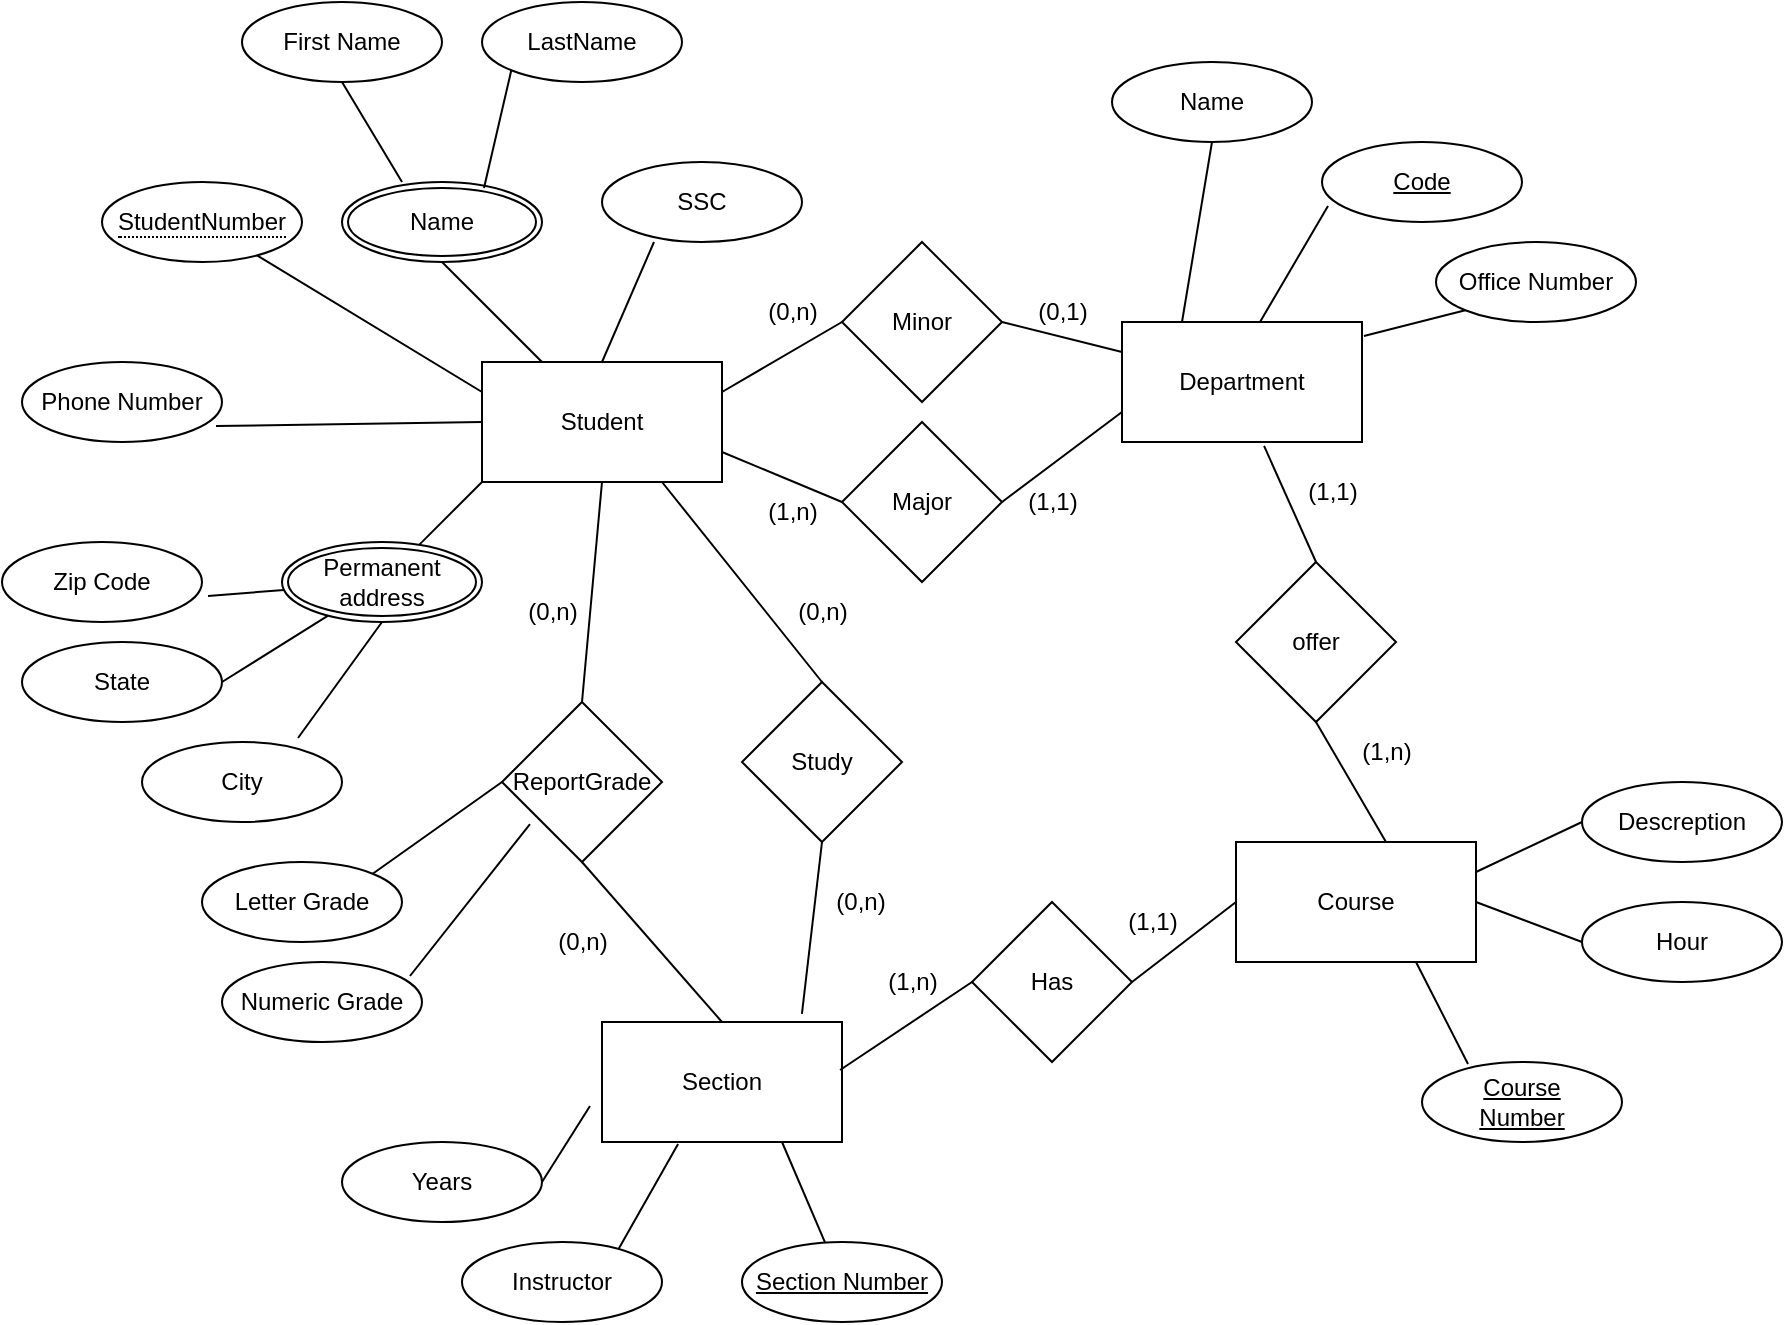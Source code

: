 <mxfile version="21.8.2" type="github">
  <diagram name="Trang-1" id="inC3VuDNLSTtEtNJ6NXW">
    <mxGraphModel dx="1579" dy="759" grid="1" gridSize="10" guides="1" tooltips="1" connect="1" arrows="1" fold="1" page="1" pageScale="1" pageWidth="827" pageHeight="1169" math="0" shadow="0">
      <root>
        <mxCell id="0" />
        <mxCell id="1" parent="0" />
        <mxCell id="ei3TViX_yeOYkrDVE33H-1" value="Student" style="rounded=0;whiteSpace=wrap;html=1;" vertex="1" parent="1">
          <mxGeometry x="250" y="210" width="120" height="60" as="geometry" />
        </mxCell>
        <mxCell id="ei3TViX_yeOYkrDVE33H-7" value="Department" style="rounded=0;whiteSpace=wrap;html=1;" vertex="1" parent="1">
          <mxGeometry x="570" y="190" width="120" height="60" as="geometry" />
        </mxCell>
        <mxCell id="ei3TViX_yeOYkrDVE33H-8" value="Course" style="rounded=0;whiteSpace=wrap;html=1;" vertex="1" parent="1">
          <mxGeometry x="627" y="450" width="120" height="60" as="geometry" />
        </mxCell>
        <mxCell id="ei3TViX_yeOYkrDVE33H-9" value="Section" style="rounded=0;whiteSpace=wrap;html=1;" vertex="1" parent="1">
          <mxGeometry x="310" y="540" width="120" height="60" as="geometry" />
        </mxCell>
        <mxCell id="ei3TViX_yeOYkrDVE33H-20" value="" style="endArrow=none;html=1;rounded=0;entryX=0;entryY=0.25;entryDx=0;entryDy=0;" edge="1" parent="1" source="ei3TViX_yeOYkrDVE33H-52" target="ei3TViX_yeOYkrDVE33H-1">
          <mxGeometry width="50" height="50" relative="1" as="geometry">
            <mxPoint x="110" y="155" as="sourcePoint" />
            <mxPoint x="370" y="360" as="targetPoint" />
          </mxGeometry>
        </mxCell>
        <mxCell id="ei3TViX_yeOYkrDVE33H-24" value="" style="endArrow=none;html=1;rounded=0;exitX=0.5;exitY=1;exitDx=0;exitDy=0;entryX=0.25;entryY=0;entryDx=0;entryDy=0;" edge="1" parent="1" source="ei3TViX_yeOYkrDVE33H-71" target="ei3TViX_yeOYkrDVE33H-7">
          <mxGeometry width="50" height="50" relative="1" as="geometry">
            <mxPoint x="620" y="120" as="sourcePoint" />
            <mxPoint x="370" y="360" as="targetPoint" />
          </mxGeometry>
        </mxCell>
        <mxCell id="ei3TViX_yeOYkrDVE33H-25" value="" style="endArrow=none;html=1;rounded=0;exitX=0.03;exitY=0.8;exitDx=0;exitDy=0;entryX=0.575;entryY=0;entryDx=0;entryDy=0;entryPerimeter=0;exitPerimeter=0;" edge="1" parent="1" source="ei3TViX_yeOYkrDVE33H-72" target="ei3TViX_yeOYkrDVE33H-7">
          <mxGeometry width="50" height="50" relative="1" as="geometry">
            <mxPoint x="678.787" y="131.213" as="sourcePoint" />
            <mxPoint x="370" y="360" as="targetPoint" />
          </mxGeometry>
        </mxCell>
        <mxCell id="ei3TViX_yeOYkrDVE33H-26" value="" style="endArrow=none;html=1;rounded=0;exitX=0;exitY=1;exitDx=0;exitDy=0;entryX=1.008;entryY=0.117;entryDx=0;entryDy=0;entryPerimeter=0;" edge="1" parent="1" source="ei3TViX_yeOYkrDVE33H-73" target="ei3TViX_yeOYkrDVE33H-7">
          <mxGeometry width="50" height="50" relative="1" as="geometry">
            <mxPoint x="770" y="190" as="sourcePoint" />
            <mxPoint x="370" y="360" as="targetPoint" />
          </mxGeometry>
        </mxCell>
        <mxCell id="ei3TViX_yeOYkrDVE33H-27" value="" style="endArrow=none;html=1;rounded=0;entryX=0.317;entryY=1.017;entryDx=0;entryDy=0;exitX=0.78;exitY=0.1;exitDx=0;exitDy=0;exitPerimeter=0;entryPerimeter=0;" edge="1" parent="1" source="ei3TViX_yeOYkrDVE33H-84" target="ei3TViX_yeOYkrDVE33H-9">
          <mxGeometry width="50" height="50" relative="1" as="geometry">
            <mxPoint x="140" y="600" as="sourcePoint" />
            <mxPoint x="370" y="360" as="targetPoint" />
          </mxGeometry>
        </mxCell>
        <mxCell id="ei3TViX_yeOYkrDVE33H-28" value="" style="endArrow=none;html=1;rounded=0;entryX=0.75;entryY=1;entryDx=0;entryDy=0;" edge="1" parent="1" source="ei3TViX_yeOYkrDVE33H-85" target="ei3TViX_yeOYkrDVE33H-9">
          <mxGeometry width="50" height="50" relative="1" as="geometry">
            <mxPoint x="210" y="610" as="sourcePoint" />
            <mxPoint x="370" y="360" as="targetPoint" />
          </mxGeometry>
        </mxCell>
        <mxCell id="ei3TViX_yeOYkrDVE33H-31" value="" style="endArrow=none;html=1;rounded=0;entryX=0.75;entryY=1;entryDx=0;entryDy=0;exitX=0.23;exitY=0.025;exitDx=0;exitDy=0;exitPerimeter=0;" edge="1" parent="1" source="ei3TViX_yeOYkrDVE33H-83" target="ei3TViX_yeOYkrDVE33H-8">
          <mxGeometry width="50" height="50" relative="1" as="geometry">
            <mxPoint x="640" y="560" as="sourcePoint" />
            <mxPoint x="370" y="360" as="targetPoint" />
          </mxGeometry>
        </mxCell>
        <mxCell id="ei3TViX_yeOYkrDVE33H-32" value="" style="endArrow=none;html=1;rounded=0;entryX=1;entryY=0.25;entryDx=0;entryDy=0;exitX=0;exitY=0.5;exitDx=0;exitDy=0;" edge="1" parent="1" source="ei3TViX_yeOYkrDVE33H-80" target="ei3TViX_yeOYkrDVE33H-8">
          <mxGeometry width="50" height="50" relative="1" as="geometry">
            <mxPoint x="730" y="490" as="sourcePoint" />
            <mxPoint x="370" y="360" as="targetPoint" />
          </mxGeometry>
        </mxCell>
        <mxCell id="ei3TViX_yeOYkrDVE33H-33" value="Has" style="rhombus;whiteSpace=wrap;html=1;" vertex="1" parent="1">
          <mxGeometry x="495" y="480" width="80" height="80" as="geometry" />
        </mxCell>
        <mxCell id="ei3TViX_yeOYkrDVE33H-34" value="" style="endArrow=none;html=1;rounded=0;exitX=0.992;exitY=0.4;exitDx=0;exitDy=0;exitPerimeter=0;entryX=0;entryY=0.5;entryDx=0;entryDy=0;" edge="1" parent="1" source="ei3TViX_yeOYkrDVE33H-9" target="ei3TViX_yeOYkrDVE33H-33">
          <mxGeometry width="50" height="50" relative="1" as="geometry">
            <mxPoint x="320" y="410" as="sourcePoint" />
            <mxPoint x="370" y="360" as="targetPoint" />
          </mxGeometry>
        </mxCell>
        <mxCell id="ei3TViX_yeOYkrDVE33H-35" value="" style="endArrow=none;html=1;rounded=0;exitX=1;exitY=0.5;exitDx=0;exitDy=0;entryX=0;entryY=0.5;entryDx=0;entryDy=0;" edge="1" parent="1" source="ei3TViX_yeOYkrDVE33H-33" target="ei3TViX_yeOYkrDVE33H-8">
          <mxGeometry width="50" height="50" relative="1" as="geometry">
            <mxPoint x="320" y="410" as="sourcePoint" />
            <mxPoint x="370" y="360" as="targetPoint" />
          </mxGeometry>
        </mxCell>
        <mxCell id="ei3TViX_yeOYkrDVE33H-36" value="Minor" style="rhombus;whiteSpace=wrap;html=1;" vertex="1" parent="1">
          <mxGeometry x="430" y="150" width="80" height="80" as="geometry" />
        </mxCell>
        <mxCell id="ei3TViX_yeOYkrDVE33H-37" value="Major" style="rhombus;whiteSpace=wrap;html=1;" vertex="1" parent="1">
          <mxGeometry x="430" y="240" width="80" height="80" as="geometry" />
        </mxCell>
        <mxCell id="ei3TViX_yeOYkrDVE33H-38" value="" style="endArrow=none;html=1;rounded=0;exitX=1;exitY=0.75;exitDx=0;exitDy=0;entryX=0;entryY=0.5;entryDx=0;entryDy=0;" edge="1" parent="1" source="ei3TViX_yeOYkrDVE33H-1" target="ei3TViX_yeOYkrDVE33H-37">
          <mxGeometry width="50" height="50" relative="1" as="geometry">
            <mxPoint x="320" y="410" as="sourcePoint" />
            <mxPoint x="370" y="360" as="targetPoint" />
          </mxGeometry>
        </mxCell>
        <mxCell id="ei3TViX_yeOYkrDVE33H-39" value="" style="endArrow=none;html=1;rounded=0;exitX=1;exitY=0.25;exitDx=0;exitDy=0;entryX=0;entryY=0.5;entryDx=0;entryDy=0;" edge="1" parent="1" source="ei3TViX_yeOYkrDVE33H-1" target="ei3TViX_yeOYkrDVE33H-36">
          <mxGeometry width="50" height="50" relative="1" as="geometry">
            <mxPoint x="320" y="410" as="sourcePoint" />
            <mxPoint x="370" y="360" as="targetPoint" />
          </mxGeometry>
        </mxCell>
        <mxCell id="ei3TViX_yeOYkrDVE33H-40" value="" style="endArrow=none;html=1;rounded=0;exitX=1;exitY=0.5;exitDx=0;exitDy=0;entryX=0;entryY=0.75;entryDx=0;entryDy=0;" edge="1" parent="1" source="ei3TViX_yeOYkrDVE33H-37" target="ei3TViX_yeOYkrDVE33H-7">
          <mxGeometry width="50" height="50" relative="1" as="geometry">
            <mxPoint x="290" y="215" as="sourcePoint" />
            <mxPoint x="320" y="300" as="targetPoint" />
          </mxGeometry>
        </mxCell>
        <mxCell id="ei3TViX_yeOYkrDVE33H-41" value="" style="endArrow=none;html=1;rounded=0;exitX=1;exitY=0.5;exitDx=0;exitDy=0;entryX=0;entryY=0.25;entryDx=0;entryDy=0;" edge="1" parent="1" source="ei3TViX_yeOYkrDVE33H-36" target="ei3TViX_yeOYkrDVE33H-7">
          <mxGeometry width="50" height="50" relative="1" as="geometry">
            <mxPoint x="320" y="410" as="sourcePoint" />
            <mxPoint x="370" y="360" as="targetPoint" />
          </mxGeometry>
        </mxCell>
        <mxCell id="ei3TViX_yeOYkrDVE33H-49" value="Name" style="ellipse;shape=doubleEllipse;margin=3;whiteSpace=wrap;html=1;align=center;" vertex="1" parent="1">
          <mxGeometry x="180" y="120" width="100" height="40" as="geometry" />
        </mxCell>
        <mxCell id="ei3TViX_yeOYkrDVE33H-50" value="" style="endArrow=none;html=1;rounded=0;exitX=0.5;exitY=1;exitDx=0;exitDy=0;" edge="1" parent="1" source="ei3TViX_yeOYkrDVE33H-49" target="ei3TViX_yeOYkrDVE33H-1">
          <mxGeometry width="50" height="50" relative="1" as="geometry">
            <mxPoint x="120" y="165" as="sourcePoint" />
            <mxPoint x="200" y="255" as="targetPoint" />
          </mxGeometry>
        </mxCell>
        <mxCell id="ei3TViX_yeOYkrDVE33H-52" value="&lt;span style=&quot;border-bottom: 1px dotted&quot;&gt;StudentNumber&lt;/span&gt;" style="ellipse;whiteSpace=wrap;html=1;align=center;" vertex="1" parent="1">
          <mxGeometry x="60" y="120" width="100" height="40" as="geometry" />
        </mxCell>
        <mxCell id="ei3TViX_yeOYkrDVE33H-54" value="First Name" style="ellipse;whiteSpace=wrap;html=1;align=center;" vertex="1" parent="1">
          <mxGeometry x="130" y="30" width="100" height="40" as="geometry" />
        </mxCell>
        <mxCell id="ei3TViX_yeOYkrDVE33H-55" value="LastName" style="ellipse;whiteSpace=wrap;html=1;align=center;" vertex="1" parent="1">
          <mxGeometry x="250" y="30" width="100" height="40" as="geometry" />
        </mxCell>
        <mxCell id="ei3TViX_yeOYkrDVE33H-56" value="" style="endArrow=none;html=1;rounded=0;exitX=0.71;exitY=0.075;exitDx=0;exitDy=0;entryX=0;entryY=1;entryDx=0;entryDy=0;exitPerimeter=0;" edge="1" parent="1" source="ei3TViX_yeOYkrDVE33H-49" target="ei3TViX_yeOYkrDVE33H-55">
          <mxGeometry width="50" height="50" relative="1" as="geometry">
            <mxPoint x="240" y="170" as="sourcePoint" />
            <mxPoint x="254" y="240" as="targetPoint" />
          </mxGeometry>
        </mxCell>
        <mxCell id="ei3TViX_yeOYkrDVE33H-57" value="" style="endArrow=none;html=1;rounded=0;exitX=0.5;exitY=1;exitDx=0;exitDy=0;entryX=0.3;entryY=0;entryDx=0;entryDy=0;entryPerimeter=0;" edge="1" parent="1" source="ei3TViX_yeOYkrDVE33H-54" target="ei3TViX_yeOYkrDVE33H-49">
          <mxGeometry width="50" height="50" relative="1" as="geometry">
            <mxPoint x="261" y="133" as="sourcePoint" />
            <mxPoint x="298" y="86" as="targetPoint" />
          </mxGeometry>
        </mxCell>
        <mxCell id="ei3TViX_yeOYkrDVE33H-59" value="Phone Number" style="ellipse;whiteSpace=wrap;html=1;align=center;" vertex="1" parent="1">
          <mxGeometry x="20" y="210" width="100" height="40" as="geometry" />
        </mxCell>
        <mxCell id="ei3TViX_yeOYkrDVE33H-60" value="" style="endArrow=none;html=1;rounded=0;entryX=0;entryY=0.5;entryDx=0;entryDy=0;exitX=0.97;exitY=0.8;exitDx=0;exitDy=0;exitPerimeter=0;" edge="1" parent="1" source="ei3TViX_yeOYkrDVE33H-59" target="ei3TViX_yeOYkrDVE33H-1">
          <mxGeometry width="50" height="50" relative="1" as="geometry">
            <mxPoint x="119" y="178" as="sourcePoint" />
            <mxPoint x="200" y="255" as="targetPoint" />
          </mxGeometry>
        </mxCell>
        <mxCell id="ei3TViX_yeOYkrDVE33H-61" value="Permanent address" style="ellipse;shape=doubleEllipse;margin=3;whiteSpace=wrap;html=1;align=center;" vertex="1" parent="1">
          <mxGeometry x="150" y="300" width="100" height="40" as="geometry" />
        </mxCell>
        <mxCell id="ei3TViX_yeOYkrDVE33H-63" value="" style="endArrow=none;html=1;rounded=0;entryX=0;entryY=1;entryDx=0;entryDy=0;" edge="1" parent="1" source="ei3TViX_yeOYkrDVE33H-61" target="ei3TViX_yeOYkrDVE33H-1">
          <mxGeometry width="50" height="50" relative="1" as="geometry">
            <mxPoint x="145" y="167" as="sourcePoint" />
            <mxPoint x="260" y="245" as="targetPoint" />
          </mxGeometry>
        </mxCell>
        <mxCell id="ei3TViX_yeOYkrDVE33H-65" value="Zip Code" style="ellipse;whiteSpace=wrap;html=1;align=center;" vertex="1" parent="1">
          <mxGeometry x="10" y="300" width="100" height="40" as="geometry" />
        </mxCell>
        <mxCell id="ei3TViX_yeOYkrDVE33H-66" value="State" style="ellipse;whiteSpace=wrap;html=1;align=center;" vertex="1" parent="1">
          <mxGeometry x="20" y="350" width="100" height="40" as="geometry" />
        </mxCell>
        <mxCell id="ei3TViX_yeOYkrDVE33H-67" value="City" style="ellipse;whiteSpace=wrap;html=1;align=center;" vertex="1" parent="1">
          <mxGeometry x="80" y="400" width="100" height="40" as="geometry" />
        </mxCell>
        <mxCell id="ei3TViX_yeOYkrDVE33H-68" value="" style="endArrow=none;html=1;rounded=0;exitX=1.03;exitY=0.675;exitDx=0;exitDy=0;exitPerimeter=0;" edge="1" parent="1" source="ei3TViX_yeOYkrDVE33H-65" target="ei3TViX_yeOYkrDVE33H-61">
          <mxGeometry width="50" height="50" relative="1" as="geometry">
            <mxPoint x="226" y="313" as="sourcePoint" />
            <mxPoint x="260" y="290" as="targetPoint" />
          </mxGeometry>
        </mxCell>
        <mxCell id="ei3TViX_yeOYkrDVE33H-69" value="" style="endArrow=none;html=1;rounded=0;exitX=1;exitY=0.5;exitDx=0;exitDy=0;" edge="1" parent="1" source="ei3TViX_yeOYkrDVE33H-66" target="ei3TViX_yeOYkrDVE33H-61">
          <mxGeometry width="50" height="50" relative="1" as="geometry">
            <mxPoint x="123" y="337" as="sourcePoint" />
            <mxPoint x="151" y="334" as="targetPoint" />
          </mxGeometry>
        </mxCell>
        <mxCell id="ei3TViX_yeOYkrDVE33H-70" value="" style="endArrow=none;html=1;rounded=0;exitX=0.78;exitY=-0.05;exitDx=0;exitDy=0;exitPerimeter=0;entryX=0.5;entryY=1;entryDx=0;entryDy=0;" edge="1" parent="1" source="ei3TViX_yeOYkrDVE33H-67" target="ei3TViX_yeOYkrDVE33H-61">
          <mxGeometry width="50" height="50" relative="1" as="geometry">
            <mxPoint x="130" y="380" as="sourcePoint" />
            <mxPoint x="176" y="347" as="targetPoint" />
          </mxGeometry>
        </mxCell>
        <mxCell id="ei3TViX_yeOYkrDVE33H-71" value="Name" style="ellipse;whiteSpace=wrap;html=1;align=center;" vertex="1" parent="1">
          <mxGeometry x="565" y="60" width="100" height="40" as="geometry" />
        </mxCell>
        <mxCell id="ei3TViX_yeOYkrDVE33H-72" value="&lt;u&gt;Code&lt;/u&gt;" style="ellipse;whiteSpace=wrap;html=1;align=center;" vertex="1" parent="1">
          <mxGeometry x="670" y="100" width="100" height="40" as="geometry" />
        </mxCell>
        <mxCell id="ei3TViX_yeOYkrDVE33H-73" value="Office Number" style="ellipse;whiteSpace=wrap;html=1;align=center;" vertex="1" parent="1">
          <mxGeometry x="727" y="150" width="100" height="40" as="geometry" />
        </mxCell>
        <mxCell id="ei3TViX_yeOYkrDVE33H-76" value="offer" style="rhombus;whiteSpace=wrap;html=1;" vertex="1" parent="1">
          <mxGeometry x="627" y="310" width="80" height="80" as="geometry" />
        </mxCell>
        <mxCell id="ei3TViX_yeOYkrDVE33H-77" value="" style="endArrow=none;html=1;rounded=0;exitX=0.5;exitY=0;exitDx=0;exitDy=0;entryX=0.592;entryY=1.033;entryDx=0;entryDy=0;entryPerimeter=0;" edge="1" parent="1" source="ei3TViX_yeOYkrDVE33H-76" target="ei3TViX_yeOYkrDVE33H-7">
          <mxGeometry width="50" height="50" relative="1" as="geometry">
            <mxPoint x="751" y="255" as="sourcePoint" />
            <mxPoint x="700" y="230" as="targetPoint" />
          </mxGeometry>
        </mxCell>
        <mxCell id="ei3TViX_yeOYkrDVE33H-78" value="" style="endArrow=none;html=1;rounded=0;exitX=0.625;exitY=0;exitDx=0;exitDy=0;exitPerimeter=0;entryX=0.5;entryY=1;entryDx=0;entryDy=0;" edge="1" parent="1" source="ei3TViX_yeOYkrDVE33H-8" target="ei3TViX_yeOYkrDVE33H-76">
          <mxGeometry width="50" height="50" relative="1" as="geometry">
            <mxPoint x="640" y="300" as="sourcePoint" />
            <mxPoint x="620" y="360" as="targetPoint" />
          </mxGeometry>
        </mxCell>
        <mxCell id="ei3TViX_yeOYkrDVE33H-80" value="Descreption" style="ellipse;whiteSpace=wrap;html=1;align=center;" vertex="1" parent="1">
          <mxGeometry x="800" y="420" width="100" height="40" as="geometry" />
        </mxCell>
        <mxCell id="ei3TViX_yeOYkrDVE33H-81" value="Hour" style="ellipse;whiteSpace=wrap;html=1;align=center;" vertex="1" parent="1">
          <mxGeometry x="800" y="480" width="100" height="40" as="geometry" />
        </mxCell>
        <mxCell id="ei3TViX_yeOYkrDVE33H-82" value="" style="endArrow=none;html=1;rounded=0;entryX=1;entryY=0.5;entryDx=0;entryDy=0;exitX=0;exitY=0.5;exitDx=0;exitDy=0;" edge="1" parent="1" source="ei3TViX_yeOYkrDVE33H-81" target="ei3TViX_yeOYkrDVE33H-8">
          <mxGeometry width="50" height="50" relative="1" as="geometry">
            <mxPoint x="760" y="430" as="sourcePoint" />
            <mxPoint x="695" y="475" as="targetPoint" />
          </mxGeometry>
        </mxCell>
        <mxCell id="ei3TViX_yeOYkrDVE33H-83" value="&lt;u&gt;Course&lt;br&gt;Number&lt;/u&gt;" style="ellipse;whiteSpace=wrap;html=1;align=center;" vertex="1" parent="1">
          <mxGeometry x="720" y="560" width="100" height="40" as="geometry" />
        </mxCell>
        <mxCell id="ei3TViX_yeOYkrDVE33H-84" value="Instructor" style="ellipse;whiteSpace=wrap;html=1;align=center;" vertex="1" parent="1">
          <mxGeometry x="240" y="650" width="100" height="40" as="geometry" />
        </mxCell>
        <mxCell id="ei3TViX_yeOYkrDVE33H-85" value="&lt;u&gt;Section Number&lt;/u&gt;" style="ellipse;whiteSpace=wrap;html=1;align=center;" vertex="1" parent="1">
          <mxGeometry x="380" y="650" width="100" height="40" as="geometry" />
        </mxCell>
        <mxCell id="ei3TViX_yeOYkrDVE33H-88" value="Study" style="rhombus;whiteSpace=wrap;html=1;" vertex="1" parent="1">
          <mxGeometry x="380" y="370" width="80" height="80" as="geometry" />
        </mxCell>
        <mxCell id="ei3TViX_yeOYkrDVE33H-89" value="" style="endArrow=none;html=1;rounded=0;exitX=0.75;exitY=1;exitDx=0;exitDy=0;entryX=0.5;entryY=0;entryDx=0;entryDy=0;" edge="1" parent="1" source="ei3TViX_yeOYkrDVE33H-1" target="ei3TViX_yeOYkrDVE33H-88">
          <mxGeometry width="50" height="50" relative="1" as="geometry">
            <mxPoint x="380" y="265" as="sourcePoint" />
            <mxPoint x="440" y="290" as="targetPoint" />
          </mxGeometry>
        </mxCell>
        <mxCell id="ei3TViX_yeOYkrDVE33H-90" value="" style="endArrow=none;html=1;rounded=0;exitX=0.833;exitY=-0.067;exitDx=0;exitDy=0;entryX=0.5;entryY=1;entryDx=0;entryDy=0;exitPerimeter=0;" edge="1" parent="1" source="ei3TViX_yeOYkrDVE33H-9" target="ei3TViX_yeOYkrDVE33H-88">
          <mxGeometry width="50" height="50" relative="1" as="geometry">
            <mxPoint x="390" y="275" as="sourcePoint" />
            <mxPoint x="450" y="300" as="targetPoint" />
          </mxGeometry>
        </mxCell>
        <mxCell id="ei3TViX_yeOYkrDVE33H-92" value="ReportGrade" style="rhombus;whiteSpace=wrap;html=1;" vertex="1" parent="1">
          <mxGeometry x="260" y="380" width="80" height="80" as="geometry" />
        </mxCell>
        <mxCell id="ei3TViX_yeOYkrDVE33H-94" value="" style="endArrow=none;html=1;rounded=0;exitX=0.5;exitY=1;exitDx=0;exitDy=0;entryX=0.5;entryY=0;entryDx=0;entryDy=0;" edge="1" parent="1" source="ei3TViX_yeOYkrDVE33H-1" target="ei3TViX_yeOYkrDVE33H-92">
          <mxGeometry width="50" height="50" relative="1" as="geometry">
            <mxPoint x="360" y="290" as="sourcePoint" />
            <mxPoint x="420" y="350" as="targetPoint" />
          </mxGeometry>
        </mxCell>
        <mxCell id="ei3TViX_yeOYkrDVE33H-95" value="" style="endArrow=none;html=1;rounded=0;exitX=0.5;exitY=0;exitDx=0;exitDy=0;entryX=0.5;entryY=1;entryDx=0;entryDy=0;" edge="1" parent="1" source="ei3TViX_yeOYkrDVE33H-9" target="ei3TViX_yeOYkrDVE33H-92">
          <mxGeometry width="50" height="50" relative="1" as="geometry">
            <mxPoint x="370" y="300" as="sourcePoint" />
            <mxPoint x="430" y="360" as="targetPoint" />
          </mxGeometry>
        </mxCell>
        <mxCell id="ei3TViX_yeOYkrDVE33H-96" value="Letter Grade" style="ellipse;whiteSpace=wrap;html=1;align=center;" vertex="1" parent="1">
          <mxGeometry x="110" y="460" width="100" height="40" as="geometry" />
        </mxCell>
        <mxCell id="ei3TViX_yeOYkrDVE33H-97" value="Numeric Grade" style="ellipse;whiteSpace=wrap;html=1;align=center;" vertex="1" parent="1">
          <mxGeometry x="120" y="510" width="100" height="40" as="geometry" />
        </mxCell>
        <mxCell id="ei3TViX_yeOYkrDVE33H-98" value="" style="endArrow=none;html=1;rounded=0;exitX=0;exitY=0.5;exitDx=0;exitDy=0;entryX=1;entryY=0;entryDx=0;entryDy=0;" edge="1" parent="1" source="ei3TViX_yeOYkrDVE33H-92" target="ei3TViX_yeOYkrDVE33H-96">
          <mxGeometry width="50" height="50" relative="1" as="geometry">
            <mxPoint x="320" y="280" as="sourcePoint" />
            <mxPoint x="310" y="380" as="targetPoint" />
          </mxGeometry>
        </mxCell>
        <mxCell id="ei3TViX_yeOYkrDVE33H-99" value="" style="endArrow=none;html=1;rounded=0;exitX=0.175;exitY=0.763;exitDx=0;exitDy=0;entryX=0.94;entryY=0.175;entryDx=0;entryDy=0;entryPerimeter=0;exitPerimeter=0;" edge="1" parent="1" source="ei3TViX_yeOYkrDVE33H-92" target="ei3TViX_yeOYkrDVE33H-97">
          <mxGeometry width="50" height="50" relative="1" as="geometry">
            <mxPoint x="270" y="420" as="sourcePoint" />
            <mxPoint x="205" y="476" as="targetPoint" />
          </mxGeometry>
        </mxCell>
        <mxCell id="ei3TViX_yeOYkrDVE33H-100" value="(1,n)" style="text;html=1;align=center;verticalAlign=middle;resizable=0;points=[];autosize=1;strokeColor=none;fillColor=none;" vertex="1" parent="1">
          <mxGeometry x="380" y="270" width="50" height="30" as="geometry" />
        </mxCell>
        <mxCell id="ei3TViX_yeOYkrDVE33H-101" value="(1,1)" style="text;html=1;align=center;verticalAlign=middle;resizable=0;points=[];autosize=1;strokeColor=none;fillColor=none;" vertex="1" parent="1">
          <mxGeometry x="510" y="265" width="50" height="30" as="geometry" />
        </mxCell>
        <mxCell id="ei3TViX_yeOYkrDVE33H-102" value="(0,n)" style="text;html=1;align=center;verticalAlign=middle;resizable=0;points=[];autosize=1;strokeColor=none;fillColor=none;" vertex="1" parent="1">
          <mxGeometry x="380" y="170" width="50" height="30" as="geometry" />
        </mxCell>
        <mxCell id="ei3TViX_yeOYkrDVE33H-103" value="(0,1)" style="text;html=1;align=center;verticalAlign=middle;resizable=0;points=[];autosize=1;strokeColor=none;fillColor=none;" vertex="1" parent="1">
          <mxGeometry x="515" y="170" width="50" height="30" as="geometry" />
        </mxCell>
        <mxCell id="ei3TViX_yeOYkrDVE33H-104" value="(1,1)" style="text;html=1;align=center;verticalAlign=middle;resizable=0;points=[];autosize=1;strokeColor=none;fillColor=none;" vertex="1" parent="1">
          <mxGeometry x="650" y="260" width="50" height="30" as="geometry" />
        </mxCell>
        <mxCell id="ei3TViX_yeOYkrDVE33H-105" value="(1,n)" style="text;html=1;align=center;verticalAlign=middle;resizable=0;points=[];autosize=1;strokeColor=none;fillColor=none;" vertex="1" parent="1">
          <mxGeometry x="677" y="390" width="50" height="30" as="geometry" />
        </mxCell>
        <mxCell id="ei3TViX_yeOYkrDVE33H-106" value="(0,n)" style="text;html=1;align=center;verticalAlign=middle;resizable=0;points=[];autosize=1;strokeColor=none;fillColor=none;" vertex="1" parent="1">
          <mxGeometry x="414" y="465" width="50" height="30" as="geometry" />
        </mxCell>
        <mxCell id="ei3TViX_yeOYkrDVE33H-107" value="(0,n)" style="text;html=1;align=center;verticalAlign=middle;resizable=0;points=[];autosize=1;strokeColor=none;fillColor=none;" vertex="1" parent="1">
          <mxGeometry x="395" y="320" width="50" height="30" as="geometry" />
        </mxCell>
        <mxCell id="ei3TViX_yeOYkrDVE33H-108" value="(0,n)" style="text;html=1;align=center;verticalAlign=middle;resizable=0;points=[];autosize=1;strokeColor=none;fillColor=none;" vertex="1" parent="1">
          <mxGeometry x="260" y="320" width="50" height="30" as="geometry" />
        </mxCell>
        <mxCell id="ei3TViX_yeOYkrDVE33H-109" value="(0,n)" style="text;html=1;align=center;verticalAlign=middle;resizable=0;points=[];autosize=1;strokeColor=none;fillColor=none;" vertex="1" parent="1">
          <mxGeometry x="275" y="485" width="50" height="30" as="geometry" />
        </mxCell>
        <mxCell id="ei3TViX_yeOYkrDVE33H-110" value="SSC" style="ellipse;whiteSpace=wrap;html=1;align=center;" vertex="1" parent="1">
          <mxGeometry x="310" y="110" width="100" height="40" as="geometry" />
        </mxCell>
        <mxCell id="ei3TViX_yeOYkrDVE33H-111" value="" style="endArrow=none;html=1;rounded=0;exitX=0.26;exitY=1;exitDx=0;exitDy=0;entryX=0.5;entryY=0;entryDx=0;entryDy=0;exitPerimeter=0;" edge="1" parent="1" source="ei3TViX_yeOYkrDVE33H-110" target="ei3TViX_yeOYkrDVE33H-1">
          <mxGeometry width="50" height="50" relative="1" as="geometry">
            <mxPoint x="240" y="170" as="sourcePoint" />
            <mxPoint x="290" y="220" as="targetPoint" />
          </mxGeometry>
        </mxCell>
        <mxCell id="ei3TViX_yeOYkrDVE33H-113" value="Years" style="ellipse;whiteSpace=wrap;html=1;align=center;" vertex="1" parent="1">
          <mxGeometry x="180" y="600" width="100" height="40" as="geometry" />
        </mxCell>
        <mxCell id="ei3TViX_yeOYkrDVE33H-114" value="" style="endArrow=none;html=1;rounded=0;entryX=-0.05;entryY=0.7;entryDx=0;entryDy=0;exitX=1;exitY=0.5;exitDx=0;exitDy=0;entryPerimeter=0;" edge="1" parent="1" source="ei3TViX_yeOYkrDVE33H-113" target="ei3TViX_yeOYkrDVE33H-9">
          <mxGeometry width="50" height="50" relative="1" as="geometry">
            <mxPoint x="328" y="664" as="sourcePoint" />
            <mxPoint x="358" y="611" as="targetPoint" />
          </mxGeometry>
        </mxCell>
        <mxCell id="ei3TViX_yeOYkrDVE33H-115" value="(1,n)" style="text;html=1;align=center;verticalAlign=middle;resizable=0;points=[];autosize=1;strokeColor=none;fillColor=none;" vertex="1" parent="1">
          <mxGeometry x="440" y="505" width="50" height="30" as="geometry" />
        </mxCell>
        <mxCell id="ei3TViX_yeOYkrDVE33H-116" value="(1,1)" style="text;html=1;align=center;verticalAlign=middle;resizable=0;points=[];autosize=1;strokeColor=none;fillColor=none;" vertex="1" parent="1">
          <mxGeometry x="560" y="475" width="50" height="30" as="geometry" />
        </mxCell>
      </root>
    </mxGraphModel>
  </diagram>
</mxfile>
